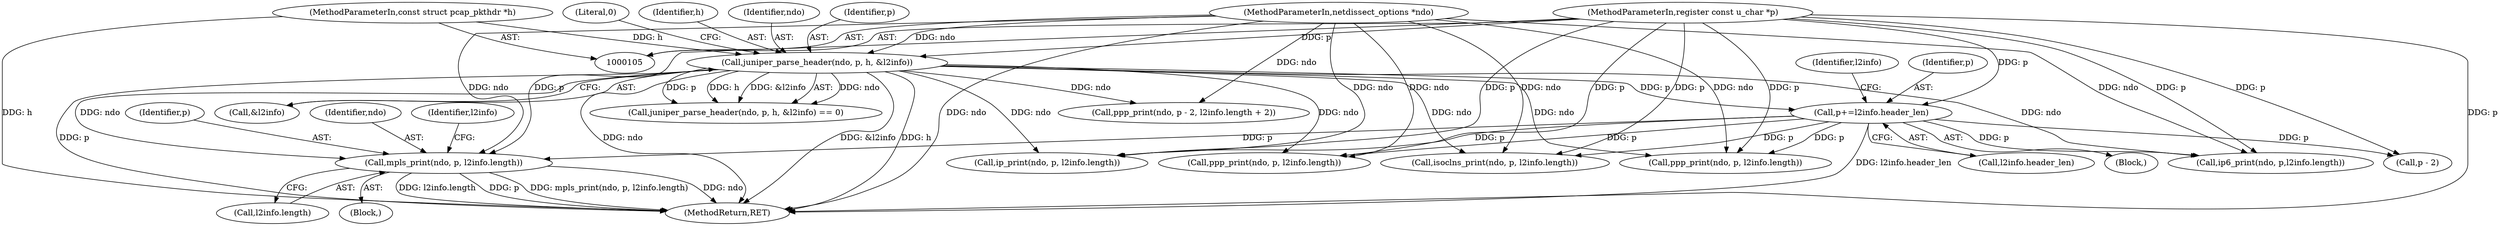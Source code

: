 digraph "0_tcpdump_1dcd10aceabbc03bf571ea32b892c522cbe923de_9@pointer" {
"1000211" [label="(Call,mpls_print(ndo, p, l2info.length))"];
"1000118" [label="(Call,juniper_parse_header(ndo, p, h, &l2info))"];
"1000106" [label="(MethodParameterIn,netdissect_options *ndo)"];
"1000108" [label="(MethodParameterIn,register const u_char *p)"];
"1000107" [label="(MethodParameterIn,const struct pcap_pkthdr *h)"];
"1000161" [label="(Call,p+=l2info.header_len)"];
"1000214" [label="(Call,l2info.length)"];
"1000219" [label="(Identifier,l2info)"];
"1000118" [label="(Call,juniper_parse_header(ndo, p, h, &l2info))"];
"1000213" [label="(Identifier,p)"];
"1000170" [label="(Block,)"];
"1000211" [label="(Call,mpls_print(ndo, p, l2info.length))"];
"1000161" [label="(Call,p+=l2info.header_len)"];
"1000119" [label="(Identifier,ndo)"];
"1000200" [label="(Call,ip6_print(ndo, p,l2info.length))"];
"1000254" [label="(Call,ppp_print(ndo, p, l2info.length))"];
"1000163" [label="(Call,l2info.header_len)"];
"1000265" [label="(MethodReturn,RET)"];
"1000106" [label="(MethodParameterIn,netdissect_options *ndo)"];
"1000244" [label="(Call,p - 2)"];
"1000212" [label="(Identifier,ndo)"];
"1000162" [label="(Identifier,p)"];
"1000120" [label="(Identifier,p)"];
"1000122" [label="(Call,&l2info)"];
"1000189" [label="(Call,ip_print(ndo, p, l2info.length))"];
"1000117" [label="(Call,juniper_parse_header(ndo, p, h, &l2info) == 0)"];
"1000242" [label="(Call,ppp_print(ndo, p - 2, l2info.length + 2))"];
"1000168" [label="(Identifier,l2info)"];
"1000124" [label="(Literal,0)"];
"1000222" [label="(Call,isoclns_print(ndo, p, l2info.length))"];
"1000107" [label="(MethodParameterIn,const struct pcap_pkthdr *h)"];
"1000109" [label="(Block,)"];
"1000182" [label="(Call,ppp_print(ndo, p, l2info.length))"];
"1000121" [label="(Identifier,h)"];
"1000108" [label="(MethodParameterIn,register const u_char *p)"];
"1000211" -> "1000170"  [label="AST: "];
"1000211" -> "1000214"  [label="CFG: "];
"1000212" -> "1000211"  [label="AST: "];
"1000213" -> "1000211"  [label="AST: "];
"1000214" -> "1000211"  [label="AST: "];
"1000219" -> "1000211"  [label="CFG: "];
"1000211" -> "1000265"  [label="DDG: ndo"];
"1000211" -> "1000265"  [label="DDG: l2info.length"];
"1000211" -> "1000265"  [label="DDG: p"];
"1000211" -> "1000265"  [label="DDG: mpls_print(ndo, p, l2info.length)"];
"1000118" -> "1000211"  [label="DDG: ndo"];
"1000106" -> "1000211"  [label="DDG: ndo"];
"1000161" -> "1000211"  [label="DDG: p"];
"1000108" -> "1000211"  [label="DDG: p"];
"1000118" -> "1000117"  [label="AST: "];
"1000118" -> "1000122"  [label="CFG: "];
"1000119" -> "1000118"  [label="AST: "];
"1000120" -> "1000118"  [label="AST: "];
"1000121" -> "1000118"  [label="AST: "];
"1000122" -> "1000118"  [label="AST: "];
"1000124" -> "1000118"  [label="CFG: "];
"1000118" -> "1000265"  [label="DDG: h"];
"1000118" -> "1000265"  [label="DDG: p"];
"1000118" -> "1000265"  [label="DDG: &l2info"];
"1000118" -> "1000265"  [label="DDG: ndo"];
"1000118" -> "1000117"  [label="DDG: ndo"];
"1000118" -> "1000117"  [label="DDG: p"];
"1000118" -> "1000117"  [label="DDG: h"];
"1000118" -> "1000117"  [label="DDG: &l2info"];
"1000106" -> "1000118"  [label="DDG: ndo"];
"1000108" -> "1000118"  [label="DDG: p"];
"1000107" -> "1000118"  [label="DDG: h"];
"1000118" -> "1000161"  [label="DDG: p"];
"1000118" -> "1000182"  [label="DDG: ndo"];
"1000118" -> "1000189"  [label="DDG: ndo"];
"1000118" -> "1000200"  [label="DDG: ndo"];
"1000118" -> "1000222"  [label="DDG: ndo"];
"1000118" -> "1000242"  [label="DDG: ndo"];
"1000118" -> "1000254"  [label="DDG: ndo"];
"1000106" -> "1000105"  [label="AST: "];
"1000106" -> "1000265"  [label="DDG: ndo"];
"1000106" -> "1000182"  [label="DDG: ndo"];
"1000106" -> "1000189"  [label="DDG: ndo"];
"1000106" -> "1000200"  [label="DDG: ndo"];
"1000106" -> "1000222"  [label="DDG: ndo"];
"1000106" -> "1000242"  [label="DDG: ndo"];
"1000106" -> "1000254"  [label="DDG: ndo"];
"1000108" -> "1000105"  [label="AST: "];
"1000108" -> "1000265"  [label="DDG: p"];
"1000108" -> "1000161"  [label="DDG: p"];
"1000108" -> "1000182"  [label="DDG: p"];
"1000108" -> "1000189"  [label="DDG: p"];
"1000108" -> "1000200"  [label="DDG: p"];
"1000108" -> "1000222"  [label="DDG: p"];
"1000108" -> "1000244"  [label="DDG: p"];
"1000108" -> "1000254"  [label="DDG: p"];
"1000107" -> "1000105"  [label="AST: "];
"1000107" -> "1000265"  [label="DDG: h"];
"1000161" -> "1000109"  [label="AST: "];
"1000161" -> "1000163"  [label="CFG: "];
"1000162" -> "1000161"  [label="AST: "];
"1000163" -> "1000161"  [label="AST: "];
"1000168" -> "1000161"  [label="CFG: "];
"1000161" -> "1000265"  [label="DDG: l2info.header_len"];
"1000161" -> "1000182"  [label="DDG: p"];
"1000161" -> "1000189"  [label="DDG: p"];
"1000161" -> "1000200"  [label="DDG: p"];
"1000161" -> "1000222"  [label="DDG: p"];
"1000161" -> "1000244"  [label="DDG: p"];
"1000161" -> "1000254"  [label="DDG: p"];
}
